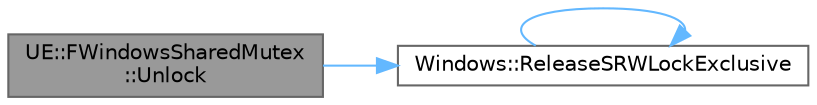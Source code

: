 digraph "UE::FWindowsSharedMutex::Unlock"
{
 // INTERACTIVE_SVG=YES
 // LATEX_PDF_SIZE
  bgcolor="transparent";
  edge [fontname=Helvetica,fontsize=10,labelfontname=Helvetica,labelfontsize=10];
  node [fontname=Helvetica,fontsize=10,shape=box,height=0.2,width=0.4];
  rankdir="LR";
  Node1 [id="Node000001",label="UE::FWindowsSharedMutex\l::Unlock",height=0.2,width=0.4,color="gray40", fillcolor="grey60", style="filled", fontcolor="black",tooltip=" "];
  Node1 -> Node2 [id="edge1_Node000001_Node000002",color="steelblue1",style="solid",tooltip=" "];
  Node2 [id="Node000002",label="Windows::ReleaseSRWLockExclusive",height=0.2,width=0.4,color="grey40", fillcolor="white", style="filled",URL="$d5/d0f/namespaceWindows.html#a27d9e31be3ff62134906255dea44f0c4",tooltip=" "];
  Node2 -> Node2 [id="edge2_Node000002_Node000002",color="steelblue1",style="solid",tooltip=" "];
}
